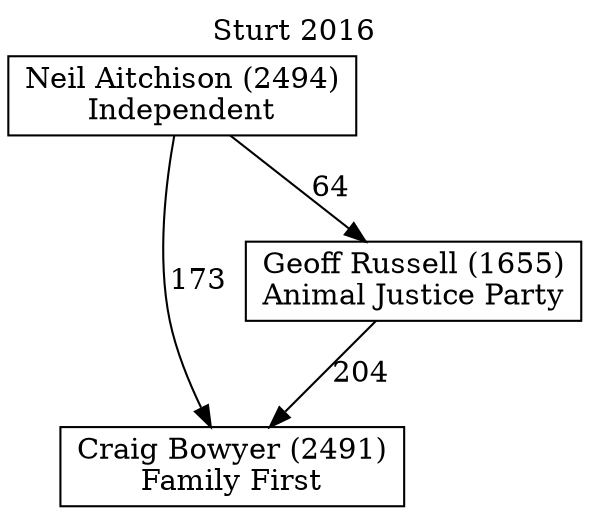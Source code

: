 // House preference flow
digraph "Craig Bowyer (2491)_Sturt_2016" {
	graph [label="Sturt 2016" labelloc=t mclimit=10]
	node [shape=box]
	"Craig Bowyer (2491)" [label="Craig Bowyer (2491)
Family First"]
	"Geoff Russell (1655)" [label="Geoff Russell (1655)
Animal Justice Party"]
	"Neil Aitchison (2494)" [label="Neil Aitchison (2494)
Independent"]
	"Geoff Russell (1655)" -> "Craig Bowyer (2491)" [label=204]
	"Neil Aitchison (2494)" -> "Geoff Russell (1655)" [label=64]
	"Neil Aitchison (2494)" -> "Craig Bowyer (2491)" [label=173]
}
